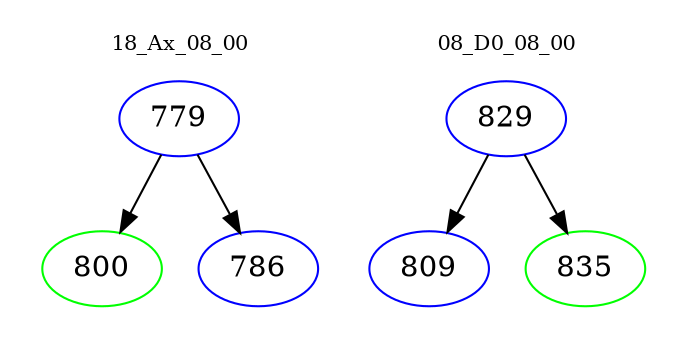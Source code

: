 digraph{
subgraph cluster_0 {
color = white
label = "18_Ax_08_00";
fontsize=10;
T0_779 [label="779", color="blue"]
T0_779 -> T0_800 [color="black"]
T0_800 [label="800", color="green"]
T0_779 -> T0_786 [color="black"]
T0_786 [label="786", color="blue"]
}
subgraph cluster_1 {
color = white
label = "08_D0_08_00";
fontsize=10;
T1_829 [label="829", color="blue"]
T1_829 -> T1_809 [color="black"]
T1_809 [label="809", color="blue"]
T1_829 -> T1_835 [color="black"]
T1_835 [label="835", color="green"]
}
}
